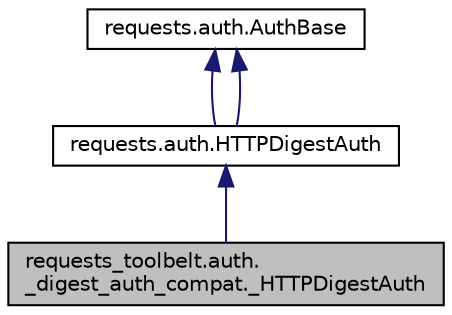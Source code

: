digraph "requests_toolbelt.auth._digest_auth_compat._HTTPDigestAuth"
{
 // LATEX_PDF_SIZE
  edge [fontname="Helvetica",fontsize="10",labelfontname="Helvetica",labelfontsize="10"];
  node [fontname="Helvetica",fontsize="10",shape=record];
  Node1 [label="requests_toolbelt.auth.\l_digest_auth_compat._HTTPDigestAuth",height=0.2,width=0.4,color="black", fillcolor="grey75", style="filled", fontcolor="black",tooltip=" "];
  Node2 -> Node1 [dir="back",color="midnightblue",fontsize="10",style="solid",fontname="Helvetica"];
  Node2 [label="requests.auth.HTTPDigestAuth",height=0.2,width=0.4,color="black", fillcolor="white", style="filled",URL="$classrequests_1_1auth_1_1HTTPDigestAuth.html",tooltip=" "];
  Node3 -> Node2 [dir="back",color="midnightblue",fontsize="10",style="solid",fontname="Helvetica"];
  Node3 [label="requests.auth.AuthBase",height=0.2,width=0.4,color="black", fillcolor="white", style="filled",URL="$classrequests_1_1auth_1_1AuthBase.html",tooltip=" "];
  Node3 -> Node2 [dir="back",color="midnightblue",fontsize="10",style="solid",fontname="Helvetica"];
}
